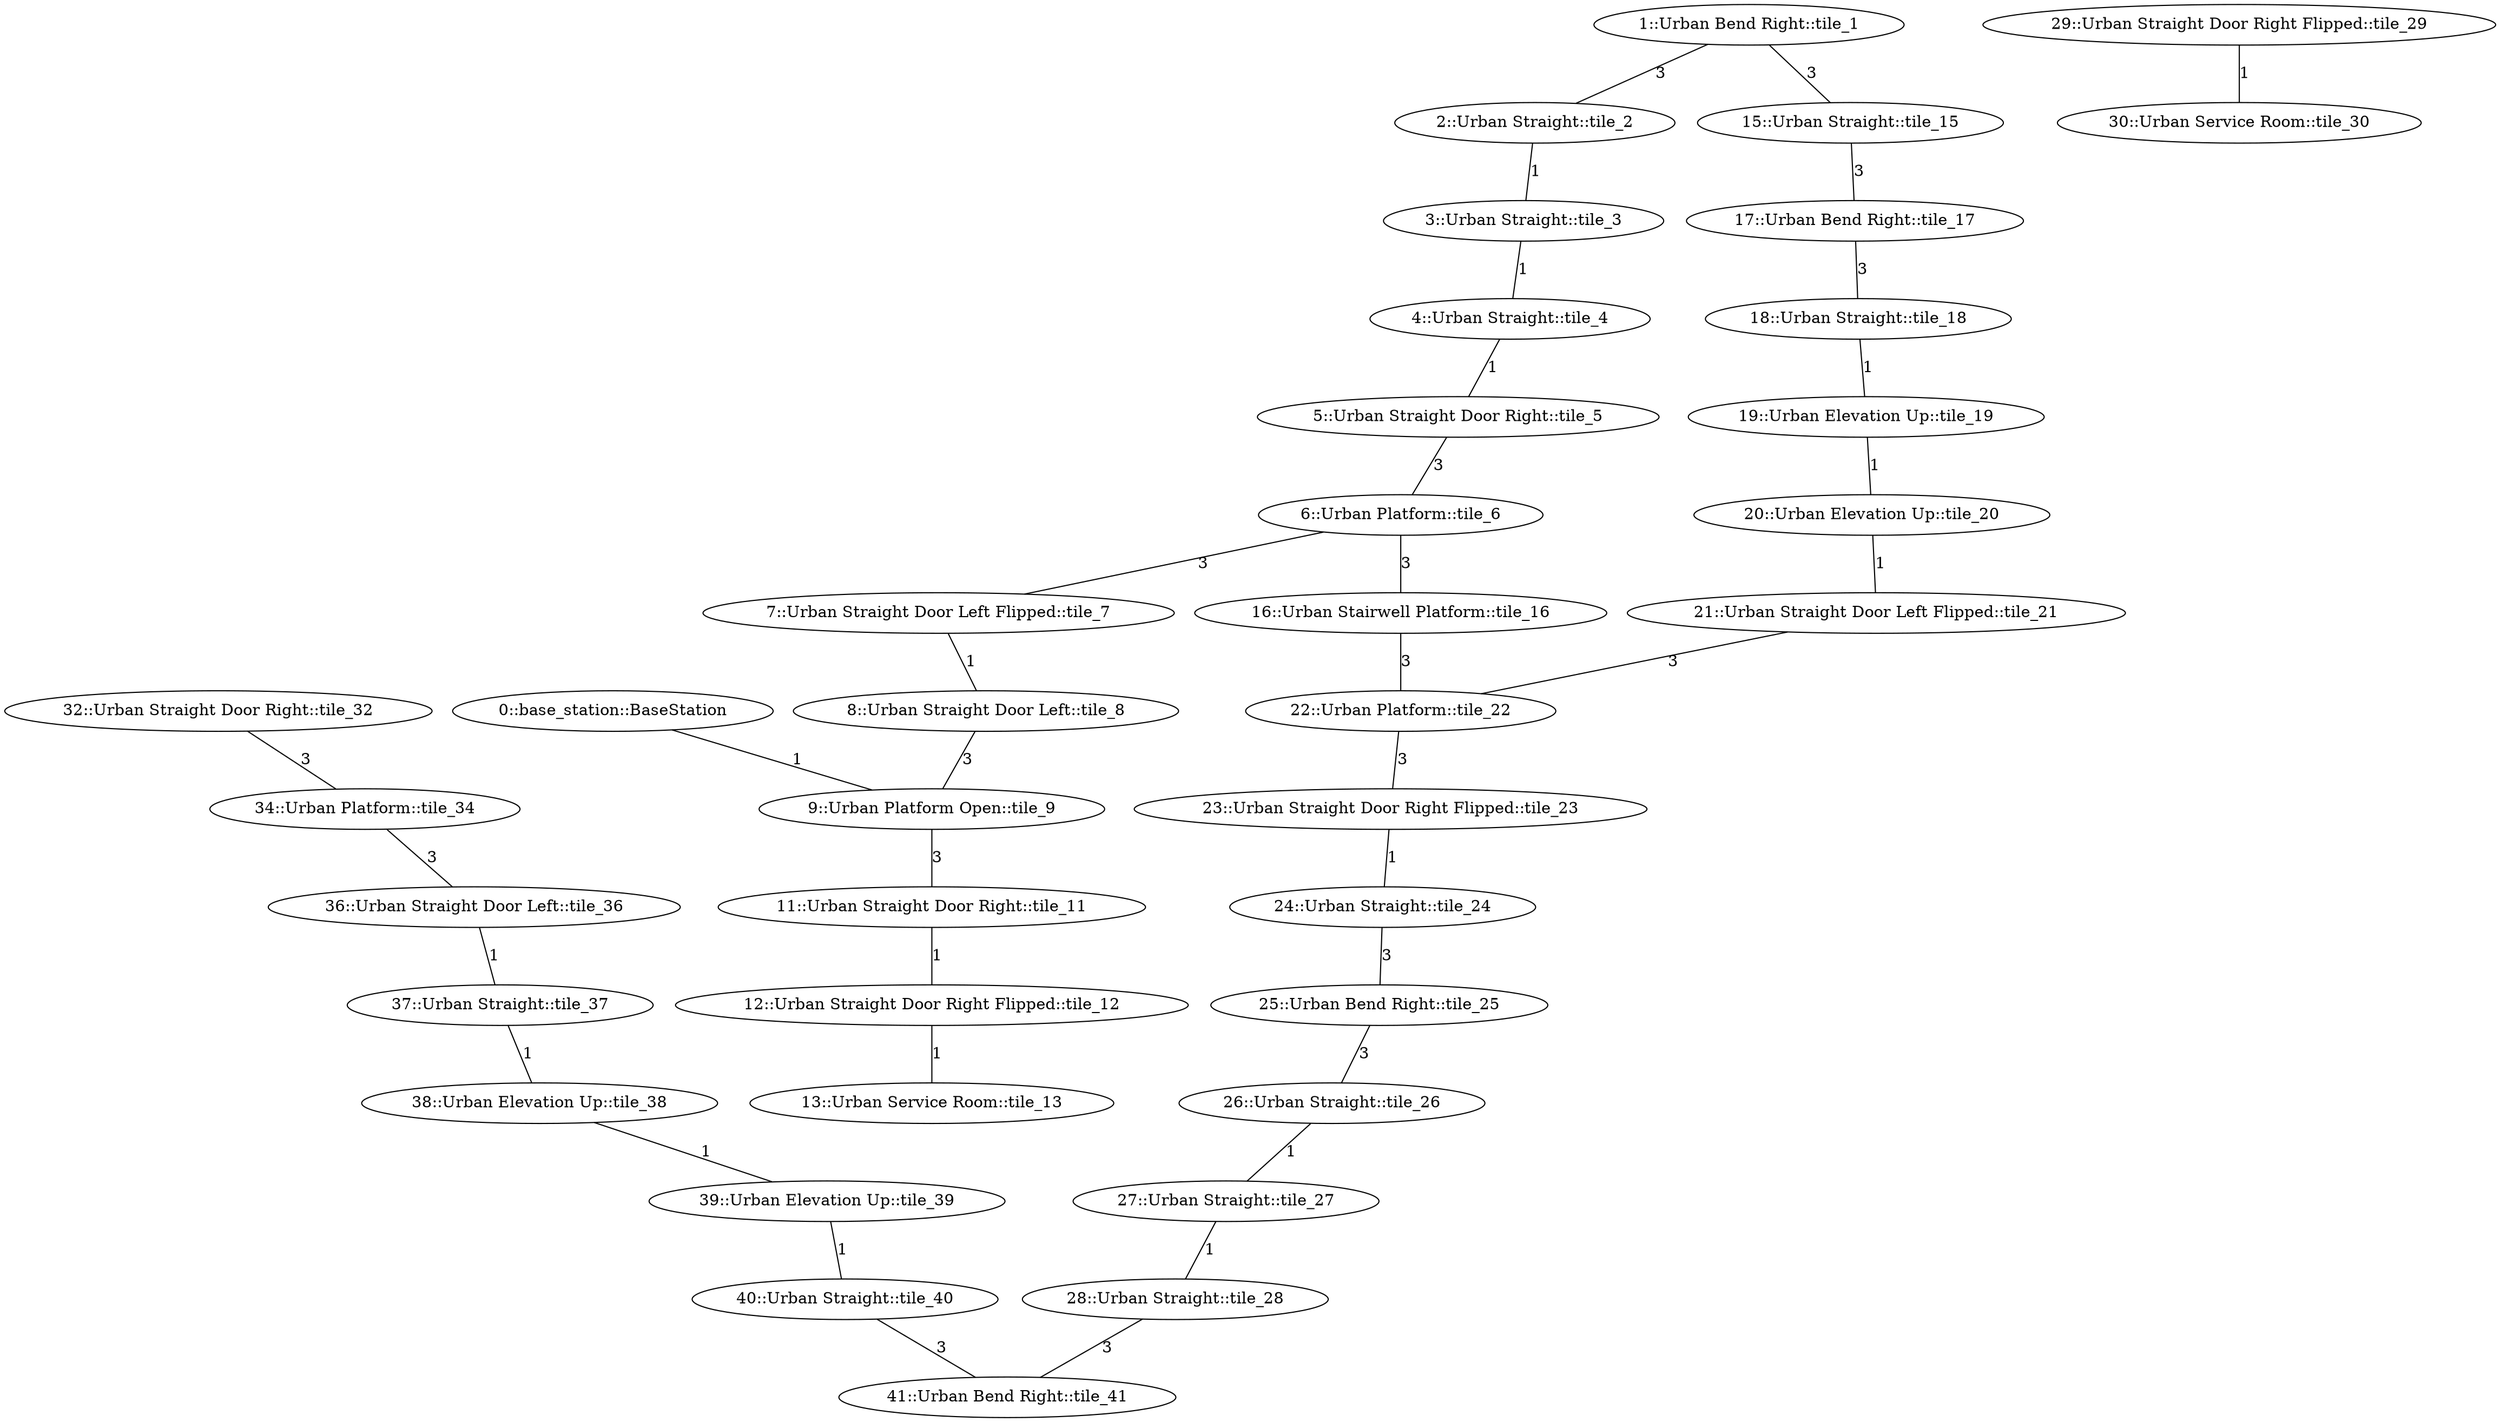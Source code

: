 /* Visibility graph for simple_urban_01.tsv */
/* Generated with the tile_tsv.py script: */
/*   tile_tsv.py simple_urban_01.tsv -\-graph-file simple_urban_01.dot -\-world-file simple_urban_01.sdf -\-world-name simple_urban_01 -\-scale_x 40 -\-scale_y 40 -\-urban -\-y0 32 -\-x0 -360 */

graph {
  /* ==== Vertices ==== */

  /* Base station / Staging area */
  0   [label="0::base_station::BaseStation"];

  1   [label="1::Urban Bend Right::tile_1"];
  2   [label="2::Urban Straight::tile_2"];
  3   [label="3::Urban Straight::tile_3"];
  4   [label="4::Urban Straight::tile_4"];
  5   [label="5::Urban Straight Door Right::tile_5"];
  6   [label="6::Urban Platform::tile_6"];
  7   [label="7::Urban Straight Door Left Flipped::tile_7"];
  8   [label="8::Urban Straight Door Left::tile_8"];
  9   [label="9::Urban Platform Open::tile_9"];
  11  [label="11::Urban Straight Door Right::tile_11"];
  12  [label="12::Urban Straight Door Right Flipped::tile_12"];
  13  [label="13::Urban Service Room::tile_13"];
  15  [label="15::Urban Straight::tile_15"];
  16  [label="16::Urban Stairwell Platform::tile_16"];
  17  [label="17::Urban Bend Right::tile_17"];
  18  [label="18::Urban Straight::tile_18"];
  19  [label="19::Urban Elevation Up::tile_19"];
  20  [label="20::Urban Elevation Up::tile_20"];
  21  [label="21::Urban Straight Door Left Flipped::tile_21"];
  22  [label="22::Urban Platform::tile_22"];
  23  [label="23::Urban Straight Door Right Flipped::tile_23"];
  24  [label="24::Urban Straight::tile_24"];
  25  [label="25::Urban Bend Right::tile_25"];
  26  [label="26::Urban Straight::tile_26"];
  27  [label="27::Urban Straight::tile_27"];
  28  [label="28::Urban Straight::tile_28"];
  29  [label="29::Urban Straight Door Right Flipped::tile_29"];
  30  [label="30::Urban Service Room::tile_30"];
  32  [label="32::Urban Straight Door Right::tile_32"];
  34  [label="34::Urban Platform::tile_34"];
  36  [label="36::Urban Straight Door Left::tile_36"];
  37  [label="37::Urban Straight::tile_37"];
  38  [label="38::Urban Elevation Up::tile_38"];
  39  [label="39::Urban Elevation Up::tile_39"];
  40  [label="40::Urban Straight::tile_40"];
  41  [label="41::Urban Bend Right::tile_41"];

  /* ==== Edges ==== */

  /* Base station */
  0  -- 9   [label=1];
  1  -- 2   [label=3];
  1  -- 15  [label=3];
  2  -- 3   [label=1];
  3  -- 4   [label=1];
  4  -- 5   [label=1];
  5  -- 6   [label=3];
  6  -- 7   [label=3];
  6  -- 16  [label=3];
  7  -- 8   [label=1];
  8  -- 9   [label=3];
  9  -- 11  [label=3];
  11 -- 12  [label=1];
  15 -- 17  [label=3];
  16 -- 22  [label=3];
  17 -- 18  [label=3];
  18 -- 19  [label=1];
  19 -- 20  [label=1];
  20 -- 21  [label=1];
  21 -- 22  [label=3];
  22 -- 23  [label=3];
  23 -- 24  [label=1];
  24 -- 25  [label=3];
  25 -- 26  [label=3];
  26 -- 27  [label=1];
  27 -- 28  [label=1];
  28 -- 41  [label=3];
  32 -- 34  [label=3];
  34 -- 36  [label=3];
  36 -- 37  [label=1];
  37 -- 38  [label=1];
  38 -- 39  [label=1];
  39 -- 40  [label=1];
  40 -- 41  [label=3];
  12 -- 13  [label=1];
  29 -- 30  [label=1];
}
